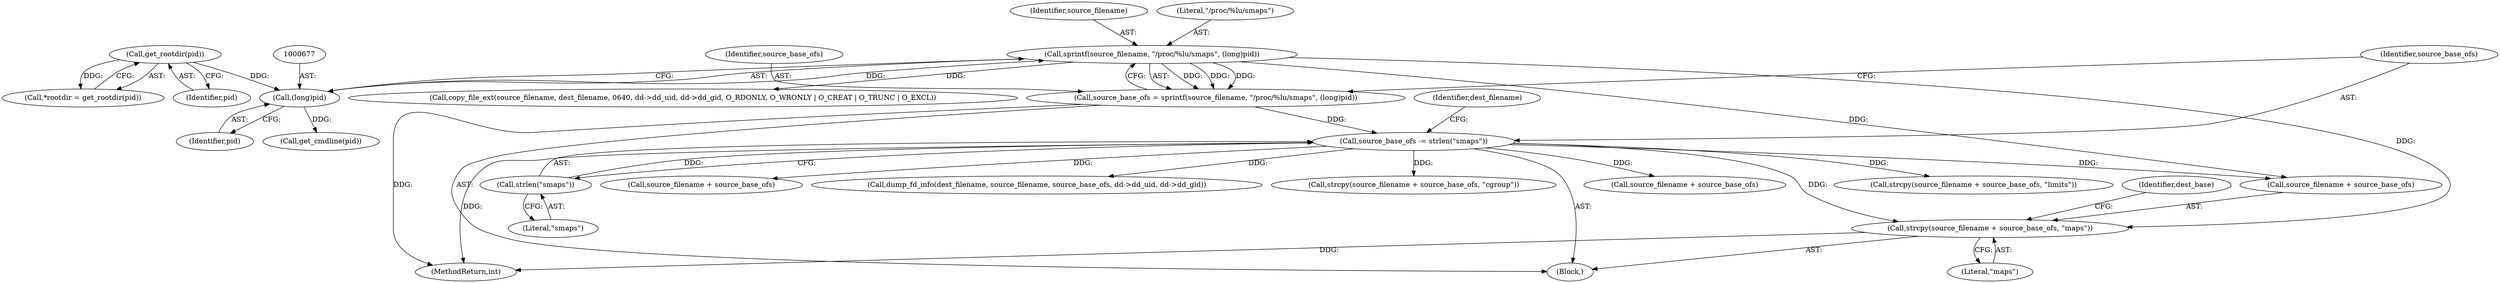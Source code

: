 digraph "0_abrt_8939398b82006ba1fec4ed491339fc075f43fc7c_1@API" {
"1000699" [label="(Call,strcpy(source_filename + source_base_ofs, \"maps\"))"];
"1000673" [label="(Call,sprintf(source_filename, \"/proc/%lu/smaps\", (long)pid))"];
"1000676" [label="(Call,(long)pid)"];
"1000663" [label="(Call,get_rootdir(pid))"];
"1000679" [label="(Call,source_base_ofs -= strlen(\"smaps\"))"];
"1000681" [label="(Call,strlen(\"smaps\"))"];
"1000671" [label="(Call,source_base_ofs = sprintf(source_filename, \"/proc/%lu/smaps\", (long)pid))"];
"1000752" [label="(Call,source_filename + source_base_ofs)"];
"1000699" [label="(Call,strcpy(source_filename + source_base_ofs, \"maps\"))"];
"1000850" [label="(Call,get_cmdline(pid))"];
"1000682" [label="(Literal,\"smaps\")"];
"1000676" [label="(Call,(long)pid)"];
"1000703" [label="(Literal,\"maps\")"];
"1000664" [label="(Identifier,pid)"];
"1000681" [label="(Call,strlen(\"smaps\"))"];
"1000685" [label="(Identifier,dest_filename)"];
"1000663" [label="(Call,get_rootdir(pid))"];
"1000680" [label="(Identifier,source_base_ofs)"];
"1000725" [label="(Call,strcpy(source_filename + source_base_ofs, \"limits\"))"];
"1000679" [label="(Call,source_base_ofs -= strlen(\"smaps\"))"];
"1000678" [label="(Identifier,pid)"];
"1000700" [label="(Call,source_filename + source_base_ofs)"];
"1000673" [label="(Call,sprintf(source_filename, \"/proc/%lu/smaps\", (long)pid))"];
"1000674" [label="(Identifier,source_filename)"];
"1000671" [label="(Call,source_base_ofs = sprintf(source_filename, \"/proc/%lu/smaps\", (long)pid))"];
"1000661" [label="(Call,*rootdir = get_rootdir(pid))"];
"1000707" [label="(Call,copy_file_ext(source_filename, dest_filename, 0640, dd->dd_uid, dd->dd_gid, O_RDONLY, O_WRONLY | O_CREAT | O_TRUNC | O_EXCL))"];
"1000726" [label="(Call,source_filename + source_base_ofs)"];
"1000780" [label="(Call,dump_fd_info(dest_filename, source_filename, source_base_ofs, dd->dd_uid, dd->dd_gid))"];
"1000705" [label="(Identifier,dest_base)"];
"1000751" [label="(Call,strcpy(source_filename + source_base_ofs, \"cgroup\"))"];
"1001237" [label="(MethodReturn,int)"];
"1000675" [label="(Literal,\"/proc/%lu/smaps\")"];
"1000659" [label="(Block,)"];
"1000672" [label="(Identifier,source_base_ofs)"];
"1000699" -> "1000659"  [label="AST: "];
"1000699" -> "1000703"  [label="CFG: "];
"1000700" -> "1000699"  [label="AST: "];
"1000703" -> "1000699"  [label="AST: "];
"1000705" -> "1000699"  [label="CFG: "];
"1000699" -> "1001237"  [label="DDG: "];
"1000673" -> "1000699"  [label="DDG: "];
"1000679" -> "1000699"  [label="DDG: "];
"1000673" -> "1000671"  [label="AST: "];
"1000673" -> "1000676"  [label="CFG: "];
"1000674" -> "1000673"  [label="AST: "];
"1000675" -> "1000673"  [label="AST: "];
"1000676" -> "1000673"  [label="AST: "];
"1000671" -> "1000673"  [label="CFG: "];
"1000673" -> "1000671"  [label="DDG: "];
"1000673" -> "1000671"  [label="DDG: "];
"1000673" -> "1000671"  [label="DDG: "];
"1000676" -> "1000673"  [label="DDG: "];
"1000673" -> "1000700"  [label="DDG: "];
"1000673" -> "1000707"  [label="DDG: "];
"1000676" -> "1000678"  [label="CFG: "];
"1000677" -> "1000676"  [label="AST: "];
"1000678" -> "1000676"  [label="AST: "];
"1000663" -> "1000676"  [label="DDG: "];
"1000676" -> "1000850"  [label="DDG: "];
"1000663" -> "1000661"  [label="AST: "];
"1000663" -> "1000664"  [label="CFG: "];
"1000664" -> "1000663"  [label="AST: "];
"1000661" -> "1000663"  [label="CFG: "];
"1000663" -> "1000661"  [label="DDG: "];
"1000679" -> "1000659"  [label="AST: "];
"1000679" -> "1000681"  [label="CFG: "];
"1000680" -> "1000679"  [label="AST: "];
"1000681" -> "1000679"  [label="AST: "];
"1000685" -> "1000679"  [label="CFG: "];
"1000679" -> "1001237"  [label="DDG: "];
"1000681" -> "1000679"  [label="DDG: "];
"1000671" -> "1000679"  [label="DDG: "];
"1000679" -> "1000700"  [label="DDG: "];
"1000679" -> "1000725"  [label="DDG: "];
"1000679" -> "1000726"  [label="DDG: "];
"1000679" -> "1000751"  [label="DDG: "];
"1000679" -> "1000752"  [label="DDG: "];
"1000679" -> "1000780"  [label="DDG: "];
"1000681" -> "1000682"  [label="CFG: "];
"1000682" -> "1000681"  [label="AST: "];
"1000671" -> "1000659"  [label="AST: "];
"1000672" -> "1000671"  [label="AST: "];
"1000680" -> "1000671"  [label="CFG: "];
"1000671" -> "1001237"  [label="DDG: "];
}
